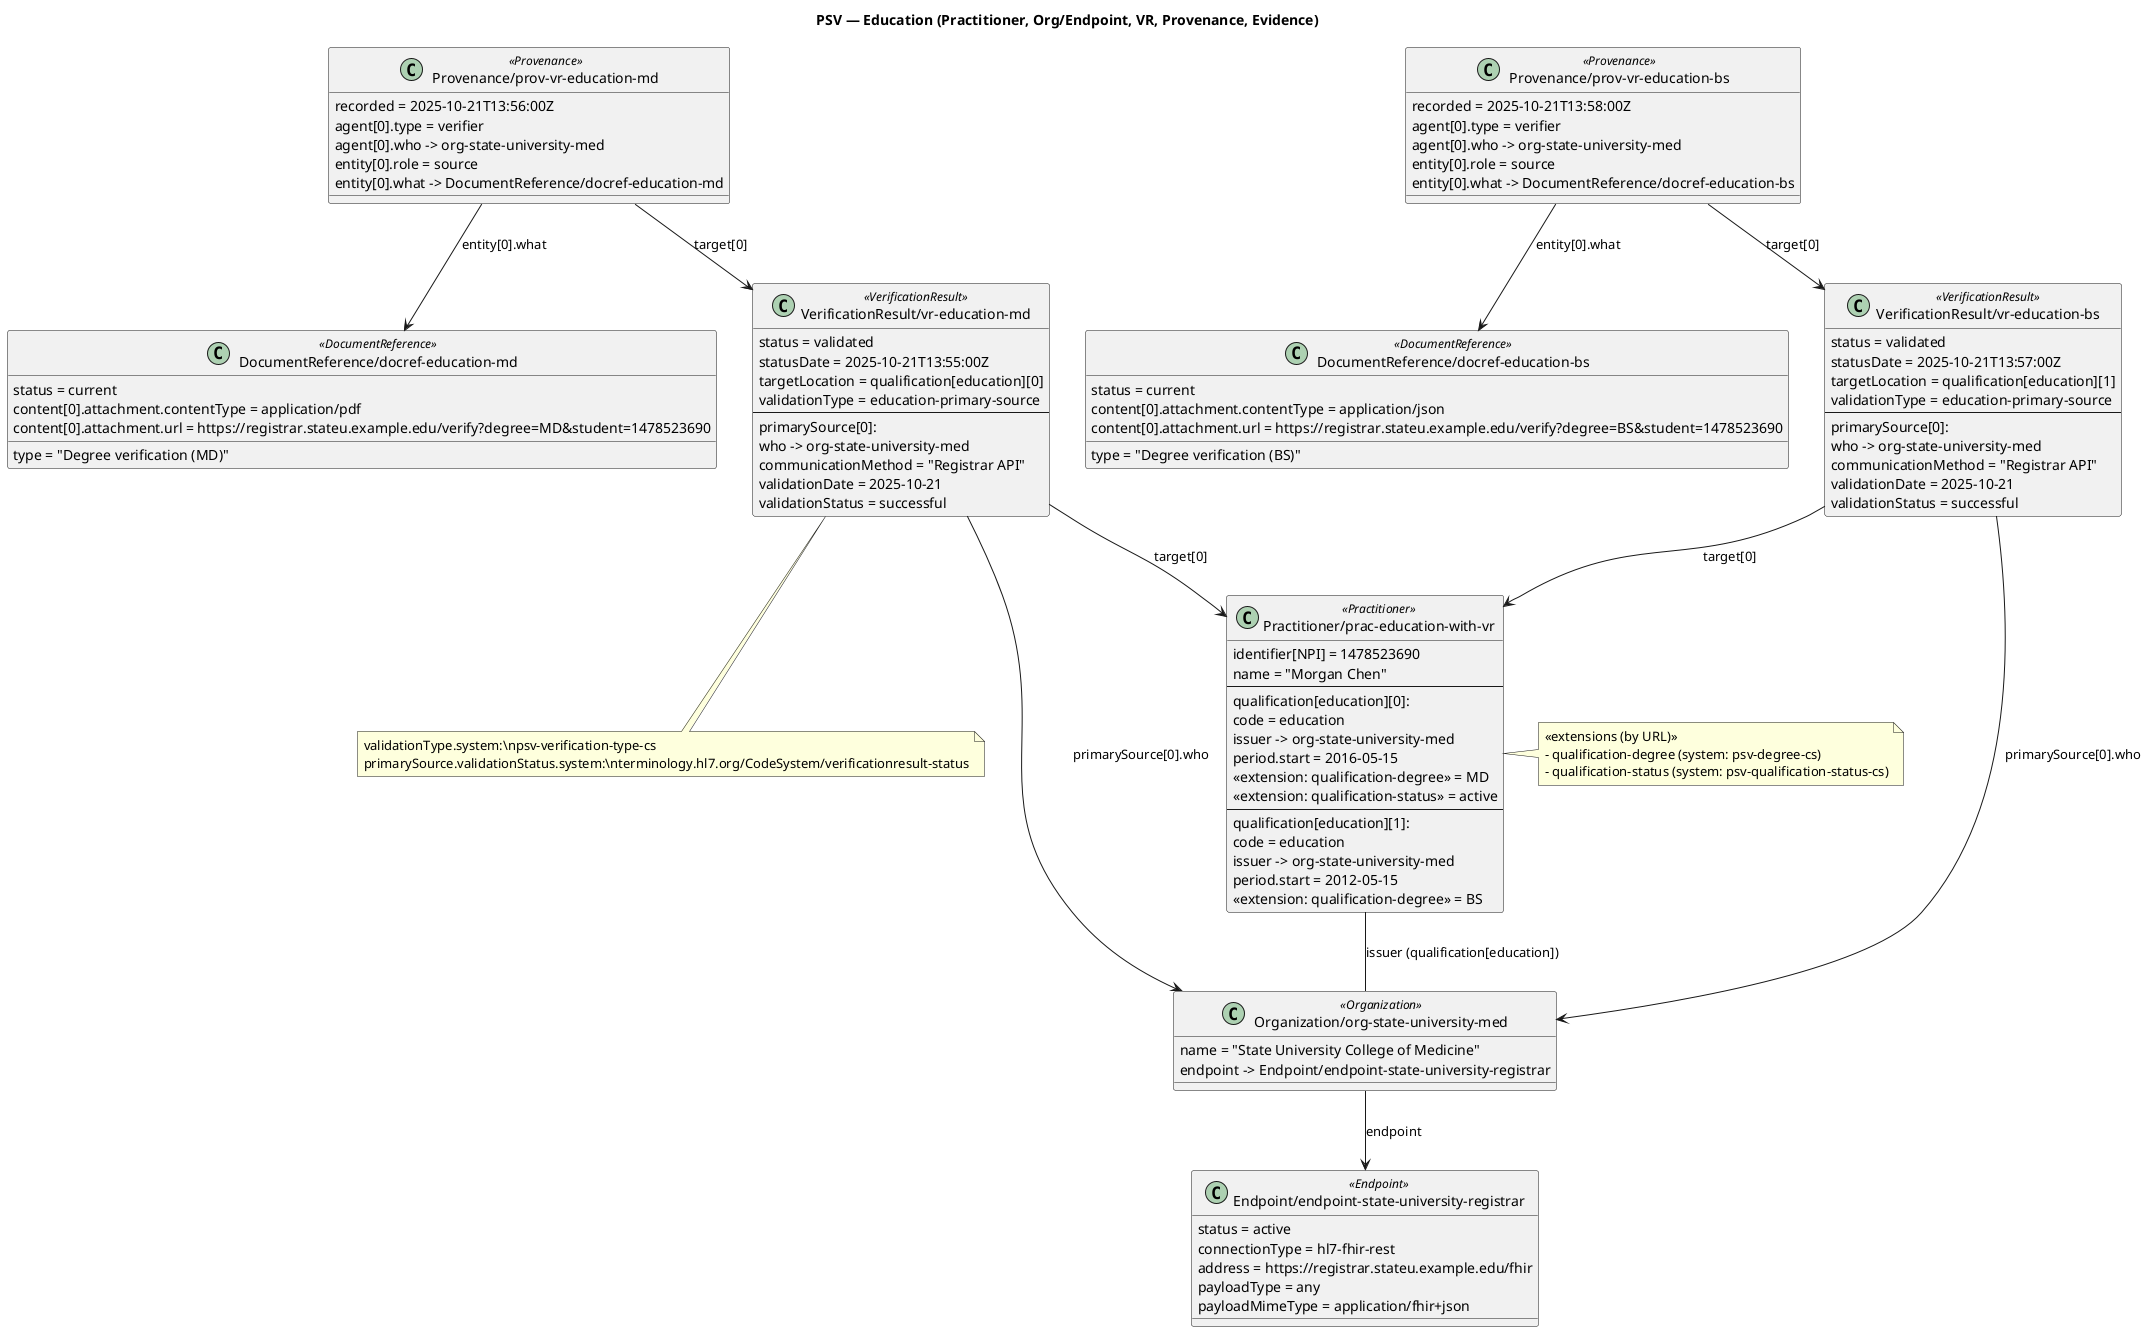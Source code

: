 @startuml
title PSV — Education (Practitioner, Org/Endpoint, VR, Provenance, Evidence)

/' Resource instances as classes with key fields '/
class "Practitioner/prac-education-with-vr" as P <<Practitioner>> {
  identifier[NPI] = 1478523690
  name = "Morgan Chen"
  --
  qualification[education][0]:
    code = education
    issuer -> org-state-university-med
    period.start = 2016-05-15
    <<extension: qualification-degree>> = MD
    <<extension: qualification-status>> = active
  --
  qualification[education][1]:
    code = education
    issuer -> org-state-university-med
    period.start = 2012-05-15
    <<extension: qualification-degree>> = BS
}

class "Organization/org-state-university-med" as ORG <<Organization>> {
  name = "State University College of Medicine"
  endpoint -> Endpoint/endpoint-state-university-registrar
}

class "Endpoint/endpoint-state-university-registrar" as EP <<Endpoint>> {
  status = active
  connectionType = hl7-fhir-rest
  address = https://registrar.stateu.example.edu/fhir
  payloadType = any
  payloadMimeType = application/fhir+json
}

class "DocumentReference/docref-education-md" as DR1 <<DocumentReference>> {
  status = current
  type = "Degree verification (MD)"
  content[0].attachment.contentType = application/pdf
  content[0].attachment.url = https://registrar.stateu.example.edu/verify?degree=MD&student=1478523690
}

class "DocumentReference/docref-education-bs" as DR2 <<DocumentReference>> {
  status = current
  type = "Degree verification (BS)"
  content[0].attachment.contentType = application/json
  content[0].attachment.url = https://registrar.stateu.example.edu/verify?degree=BS&student=1478523690
}

class "VerificationResult/vr-education-md" as VR1 <<VerificationResult>> {
  status = validated
  statusDate = 2025-10-21T13:55:00Z
  targetLocation = qualification[education][0]
  validationType = education-primary-source
  --
  primarySource[0]:
    who -> org-state-university-med
    communicationMethod = "Registrar API"
    validationDate = 2025-10-21
    validationStatus = successful
}

class "VerificationResult/vr-education-bs" as VR2 <<VerificationResult>> {
  status = validated
  statusDate = 2025-10-21T13:57:00Z
  targetLocation = qualification[education][1]
  validationType = education-primary-source
  --
  primarySource[0]:
    who -> org-state-university-med
    communicationMethod = "Registrar API"
    validationDate = 2025-10-21
    validationStatus = successful
}

class "Provenance/prov-vr-education-md" as PR1 <<Provenance>> {
  recorded = 2025-10-21T13:56:00Z
  agent[0].type = verifier
  agent[0].who -> org-state-university-med
  entity[0].role = source
  entity[0].what -> DocumentReference/docref-education-md
}

class "Provenance/prov-vr-education-bs" as PR2 <<Provenance>> {
  recorded = 2025-10-21T13:58:00Z
  agent[0].type = verifier
  agent[0].who -> org-state-university-med
  entity[0].role = source
  entity[0].what -> DocumentReference/docref-education-bs
}

/' Associations mirroring references '/
P -- ORG : issuer (qualification[education])
ORG --> EP : endpoint

VR1 --> P  : target[0]
VR2 --> P  : target[0]
VR1 --> ORG: primarySource[0].who
VR2 --> ORG: primarySource[0].who

PR1 --> VR1: target[0]
PR1 --> DR1: entity[0].what
PR2 --> VR2: target[0]
PR2 --> DR2: entity[0].what

note right of P
<<extensions (by URL)>>
- qualification-degree (system: psv-degree-cs)
- qualification-status (system: psv-qualification-status-cs)
end note

note bottom of VR1
validationType.system:\npsv-verification-type-cs
primarySource.validationStatus.system:\nterminology.hl7.org/CodeSystem/verificationresult-status
end note
@enduml
